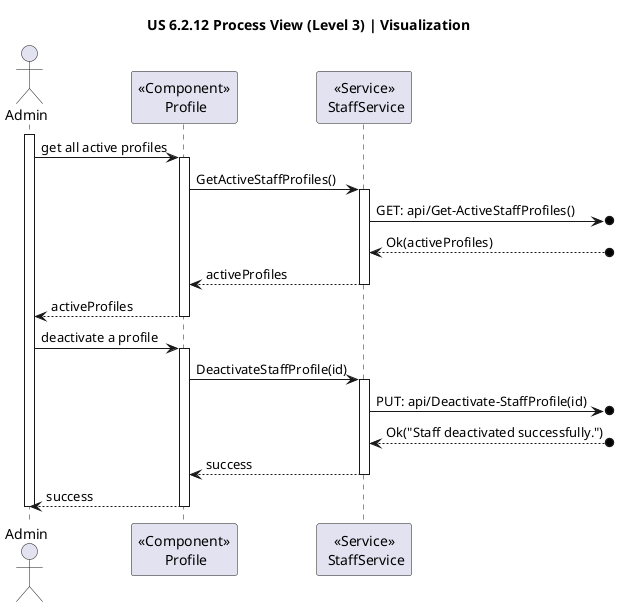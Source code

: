 @startuml
title "US 6.2.12 Process View (Level 3) | Visualization"

actor Admin
participant "<<Component>>\n Profile" as USER
participant "<<Service>>\n StaffService" as SERV

activate Admin
    Admin -> USER : get all active profiles
    activate USER 
        USER -> SERV : GetActiveStaffProfiles()
        activate SERV
            SERV ->o] : GET: api/Get-ActiveStaffProfiles()
            SERV <--o] : Ok(activeProfiles)
            SERV --> USER : activeProfiles
        deactivate SERV
        USER --> Admin : activeProfiles
    deactivate USER

    Admin -> USER : deactivate a profile
        activate USER
            USER -> SERV : DeactivateStaffProfile(id)
            activate SERV
                SERV ->o] : PUT: api/Deactivate-StaffProfile(id)
                SERV <--o] : Ok("Staff deactivated successfully.")
                SERV --> USER : success
            deactivate SERV
            USER --> Admin : success
        deactivate USER
deactivate Admin
@enduml